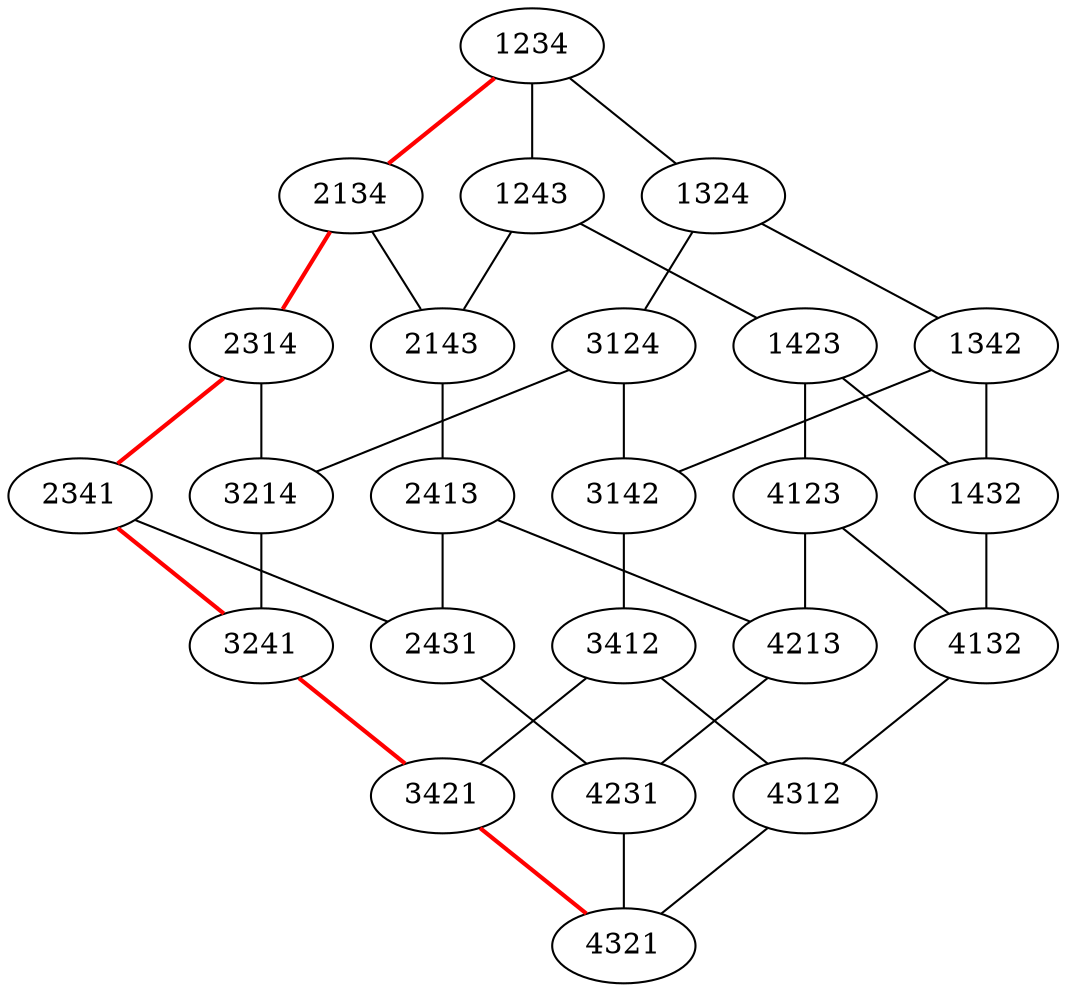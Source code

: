 strict graph A { 
overlap="compress"
size="30,30"
"1234"--"2134"[color="red" style="bold" len="4.6"]
"2134"--"2314"[color="red" style="bold" len="4.6"]
"2314"--"2341"[color="red" style="bold" len="4.6"]
"2341"--"3241"[color="red" style="bold" len="4.6"]
"3241"--"3421"[color="red" style="bold" len="4.6"]
"3421"--"4321"[color="red" style="bold" len="4.6"]
"1234" -- "2134"[len="4.6"]
"1234" -- "1324"[len="4.6"]
"1234" -- "1243"[len="4.6"]
"1243" -- "2143"[len="4.6"]
"1243" -- "1423"[len="4.6"]
"1243" -- "1234"[len="4.6"]
"1324" -- "3124"[len="4.6"]
"1324" -- "1234"[len="4.6"]
"1324" -- "1342"[len="4.6"]
"1342" -- "3142"[len="4.6"]
"1342" -- "1432"[len="4.6"]
"1342" -- "1324"[len="4.6"]
"1423" -- "4123"[len="4.6"]
"1423" -- "1243"[len="4.6"]
"1423" -- "1432"[len="4.6"]
"1432" -- "4132"[len="4.6"]
"1432" -- "1342"[len="4.6"]
"1432" -- "1423"[len="4.6"]
"2134" -- "1234"[len="4.6"]
"2134" -- "2314"[len="4.6"]
"2134" -- "2143"[len="4.6"]
"2143" -- "1243"[len="4.6"]
"2143" -- "2413"[len="4.6"]
"2143" -- "2134"[len="4.6"]
"2314" -- "3214"[len="4.6"]
"2314" -- "2134"[len="4.6"]
"2314" -- "2341"[len="4.6"]
"2341" -- "3241"[len="4.6"]
"2341" -- "2431"[len="4.6"]
"2341" -- "2314"[len="4.6"]
"2413" -- "4213"[len="4.6"]
"2413" -- "2143"[len="4.6"]
"2413" -- "2431"[len="4.6"]
"2431" -- "4231"[len="4.6"]
"2431" -- "2341"[len="4.6"]
"2431" -- "2413"[len="4.6"]
"3124" -- "1324"[len="4.6"]
"3124" -- "3214"[len="4.6"]
"3124" -- "3142"[len="4.6"]
"3142" -- "1342"[len="4.6"]
"3142" -- "3412"[len="4.6"]
"3142" -- "3124"[len="4.6"]
"3214" -- "2314"[len="4.6"]
"3214" -- "3124"[len="4.6"]
"3214" -- "3241"[len="4.6"]
"3241" -- "2341"[len="4.6"]
"3241" -- "3421"[len="4.6"]
"3241" -- "3214"[len="4.6"]
"3412" -- "4312"[len="4.6"]
"3412" -- "3142"[len="4.6"]
"3412" -- "3421"[len="4.6"]
"3421" -- "4321"[len="4.6"]
"3421" -- "3241"[len="4.6"]
"3421" -- "3412"[len="4.6"]
"4123" -- "1423"[len="4.6"]
"4123" -- "4213"[len="4.6"]
"4123" -- "4132"[len="4.6"]
"4132" -- "1432"[len="4.6"]
"4132" -- "4312"[len="4.6"]
"4132" -- "4123"[len="4.6"]
"4213" -- "2413"[len="4.6"]
"4213" -- "4123"[len="4.6"]
"4213" -- "4231"[len="4.6"]
"4231" -- "2431"[len="4.6"]
"4231" -- "4321"[len="4.6"]
"4231" -- "4213"[len="4.6"]
"4312" -- "3412"[len="4.6"]
"4312" -- "4132"[len="4.6"]
"4312" -- "4321"[len="4.6"]
"4321" -- "3421"[len="4.6"]
"4321" -- "4231"[len="4.6"]
"4321" -- "4312"[len="4.6"]
}